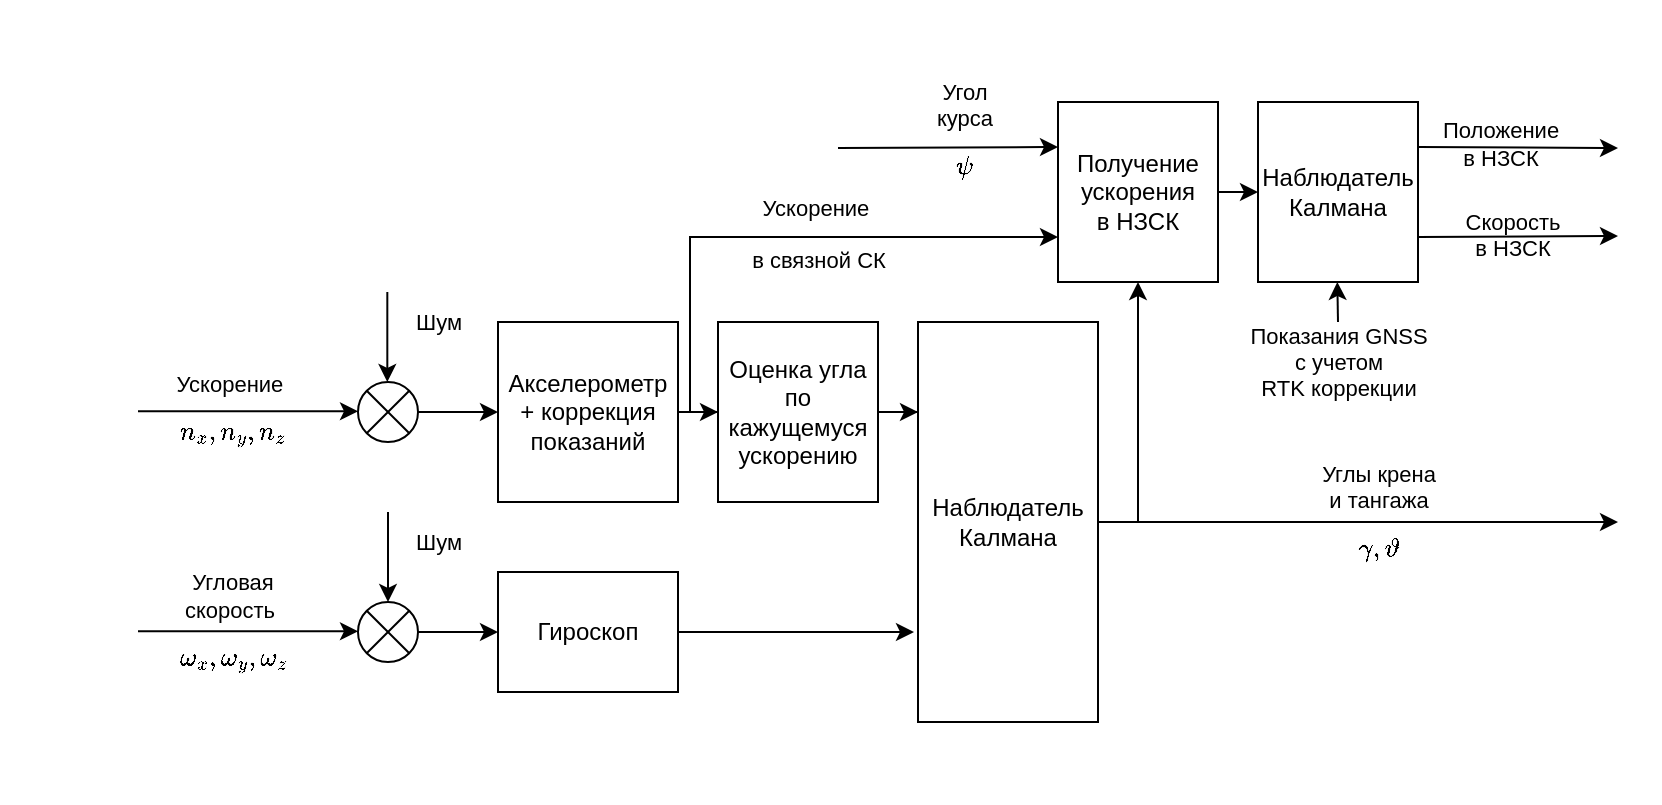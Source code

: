 <mxfile version="14.6.11" type="github">
  <diagram id="kqHRchUTWrbgLfPyTyG0" name="Page-1">
    <mxGraphModel dx="1673" dy="898" grid="1" gridSize="10" guides="1" tooltips="1" connect="1" arrows="1" fold="1" page="1" pageScale="1" pageWidth="827" pageHeight="1169" math="1" shadow="0">
      <root>
        <mxCell id="0" />
        <mxCell id="1" parent="0" />
        <mxCell id="pTG25tufGUdgOwVjfufl-48" value="" style="rounded=0;whiteSpace=wrap;html=1;labelBackgroundColor=none;sketch=0;fillColor=none;strokeColor=#FFFFFF;" vertex="1" parent="1">
          <mxGeometry x="10" y="160" width="770" height="400" as="geometry" />
        </mxCell>
        <mxCell id="pTG25tufGUdgOwVjfufl-10" style="edgeStyle=orthogonalEdgeStyle;rounded=0;orthogonalLoop=1;jettySize=auto;html=1;entryX=0;entryY=0.5;entryDx=0;entryDy=0;labelBackgroundColor=none;" edge="1" parent="1" source="pTG25tufGUdgOwVjfufl-1" target="pTG25tufGUdgOwVjfufl-9">
          <mxGeometry relative="1" as="geometry" />
        </mxCell>
        <mxCell id="pTG25tufGUdgOwVjfufl-1" value="Акселерометр + коррекция показаний" style="rounded=0;whiteSpace=wrap;html=1;labelBackgroundColor=none;" vertex="1" parent="1">
          <mxGeometry x="200" y="320" width="90" height="90" as="geometry" />
        </mxCell>
        <mxCell id="pTG25tufGUdgOwVjfufl-2" value="" style="endArrow=classic;html=1;labelBackgroundColor=none;" edge="1" parent="1">
          <mxGeometry width="50" height="50" relative="1" as="geometry">
            <mxPoint x="20.0" y="364.66" as="sourcePoint" />
            <mxPoint x="130" y="364.66" as="targetPoint" />
          </mxGeometry>
        </mxCell>
        <mxCell id="pTG25tufGUdgOwVjfufl-3" value="Ускорение&amp;nbsp; $$n_x, n_y, n_z$$" style="edgeLabel;html=1;align=center;verticalAlign=middle;resizable=0;points=[];labelBackgroundColor=none;" vertex="1" connectable="0" parent="pTG25tufGUdgOwVjfufl-2">
          <mxGeometry x="-0.153" y="-1" relative="1" as="geometry">
            <mxPoint y="3" as="offset" />
          </mxGeometry>
        </mxCell>
        <mxCell id="pTG25tufGUdgOwVjfufl-6" style="edgeStyle=orthogonalEdgeStyle;rounded=0;orthogonalLoop=1;jettySize=auto;html=1;entryX=0;entryY=0.5;entryDx=0;entryDy=0;labelBackgroundColor=none;" edge="1" parent="1" source="pTG25tufGUdgOwVjfufl-4" target="pTG25tufGUdgOwVjfufl-1">
          <mxGeometry relative="1" as="geometry" />
        </mxCell>
        <mxCell id="pTG25tufGUdgOwVjfufl-7" style="edgeStyle=orthogonalEdgeStyle;rounded=0;orthogonalLoop=1;jettySize=auto;html=1;exitX=0.5;exitY=0;exitDx=0;exitDy=0;entryX=0.5;entryY=0;entryDx=0;entryDy=0;labelBackgroundColor=none;" edge="1" parent="1" source="pTG25tufGUdgOwVjfufl-4" target="pTG25tufGUdgOwVjfufl-4">
          <mxGeometry relative="1" as="geometry">
            <mxPoint x="138.407" y="315" as="targetPoint" />
          </mxGeometry>
        </mxCell>
        <mxCell id="pTG25tufGUdgOwVjfufl-4" value="" style="shape=sumEllipse;perimeter=ellipsePerimeter;whiteSpace=wrap;html=1;backgroundOutline=1;labelBackgroundColor=none;" vertex="1" parent="1">
          <mxGeometry x="130" y="350" width="30" height="30" as="geometry" />
        </mxCell>
        <mxCell id="pTG25tufGUdgOwVjfufl-27" style="edgeStyle=orthogonalEdgeStyle;rounded=0;orthogonalLoop=1;jettySize=auto;html=1;entryX=0;entryY=0.225;entryDx=0;entryDy=0;entryPerimeter=0;labelBackgroundColor=none;" edge="1" parent="1" source="pTG25tufGUdgOwVjfufl-9" target="pTG25tufGUdgOwVjfufl-11">
          <mxGeometry relative="1" as="geometry" />
        </mxCell>
        <mxCell id="pTG25tufGUdgOwVjfufl-9" value="Оценка угла по кажущемуся ускорению" style="rounded=0;whiteSpace=wrap;html=1;labelBackgroundColor=none;" vertex="1" parent="1">
          <mxGeometry x="310" y="320" width="80" height="90" as="geometry" />
        </mxCell>
        <mxCell id="pTG25tufGUdgOwVjfufl-28" style="edgeStyle=orthogonalEdgeStyle;rounded=0;orthogonalLoop=1;jettySize=auto;html=1;labelBackgroundColor=none;" edge="1" parent="1" source="pTG25tufGUdgOwVjfufl-11">
          <mxGeometry relative="1" as="geometry">
            <mxPoint x="760" y="420" as="targetPoint" />
            <Array as="points">
              <mxPoint x="540" y="420" />
              <mxPoint x="540" y="420" />
            </Array>
          </mxGeometry>
        </mxCell>
        <mxCell id="pTG25tufGUdgOwVjfufl-29" value="&lt;div&gt;Углы крена&lt;/div&gt;&lt;div&gt; и тангажа&lt;/div&gt;&lt;div&gt;$$\;\;\gamma, \vartheta\;\;$$&amp;nbsp; &lt;/div&gt;" style="edgeLabel;html=1;align=center;verticalAlign=middle;resizable=0;points=[];fontStyle=0;labelBackgroundColor=none;" vertex="1" connectable="0" parent="pTG25tufGUdgOwVjfufl-28">
          <mxGeometry x="-0.179" relative="1" as="geometry">
            <mxPoint x="33" y="7" as="offset" />
          </mxGeometry>
        </mxCell>
        <mxCell id="pTG25tufGUdgOwVjfufl-11" value="&lt;div&gt;Наблюдатель&lt;/div&gt;&lt;div&gt;Калмана&lt;/div&gt;" style="rounded=0;whiteSpace=wrap;html=1;labelBackgroundColor=none;" vertex="1" parent="1">
          <mxGeometry x="410" y="320" width="90" height="200" as="geometry" />
        </mxCell>
        <mxCell id="pTG25tufGUdgOwVjfufl-26" style="edgeStyle=orthogonalEdgeStyle;rounded=0;orthogonalLoop=1;jettySize=auto;html=1;labelBackgroundColor=none;" edge="1" parent="1" source="pTG25tufGUdgOwVjfufl-13">
          <mxGeometry relative="1" as="geometry">
            <mxPoint x="408" y="475" as="targetPoint" />
          </mxGeometry>
        </mxCell>
        <mxCell id="pTG25tufGUdgOwVjfufl-13" value="Гироскоп" style="rounded=0;whiteSpace=wrap;html=1;labelBackgroundColor=none;" vertex="1" parent="1">
          <mxGeometry x="200" y="445" width="90" height="60" as="geometry" />
        </mxCell>
        <mxCell id="pTG25tufGUdgOwVjfufl-20" value="" style="endArrow=classic;html=1;labelBackgroundColor=none;" edge="1" parent="1">
          <mxGeometry width="50" height="50" relative="1" as="geometry">
            <mxPoint x="20.0" y="474.66" as="sourcePoint" />
            <mxPoint x="130" y="474.66" as="targetPoint" />
          </mxGeometry>
        </mxCell>
        <mxCell id="pTG25tufGUdgOwVjfufl-21" value="&lt;div&gt;Угловая &lt;br&gt;&lt;/div&gt;&lt;div&gt;скорость&amp;nbsp; $$\omega_x, \omega_y, \omega_z$$&lt;/div&gt;" style="edgeLabel;html=1;align=center;verticalAlign=middle;resizable=0;points=[];labelBackgroundColor=none;" vertex="1" connectable="0" parent="pTG25tufGUdgOwVjfufl-20">
          <mxGeometry x="-0.153" y="-1" relative="1" as="geometry">
            <mxPoint y="-1" as="offset" />
          </mxGeometry>
        </mxCell>
        <mxCell id="pTG25tufGUdgOwVjfufl-22" style="edgeStyle=orthogonalEdgeStyle;rounded=0;orthogonalLoop=1;jettySize=auto;html=1;exitX=0.5;exitY=0;exitDx=0;exitDy=0;entryX=0.5;entryY=0;entryDx=0;entryDy=0;labelBackgroundColor=none;" edge="1" parent="1" source="pTG25tufGUdgOwVjfufl-23" target="pTG25tufGUdgOwVjfufl-23">
          <mxGeometry relative="1" as="geometry">
            <mxPoint x="138.407" y="425" as="targetPoint" />
          </mxGeometry>
        </mxCell>
        <mxCell id="pTG25tufGUdgOwVjfufl-25" style="edgeStyle=orthogonalEdgeStyle;rounded=0;orthogonalLoop=1;jettySize=auto;html=1;labelBackgroundColor=none;" edge="1" parent="1" source="pTG25tufGUdgOwVjfufl-23" target="pTG25tufGUdgOwVjfufl-13">
          <mxGeometry relative="1" as="geometry" />
        </mxCell>
        <mxCell id="pTG25tufGUdgOwVjfufl-23" value="" style="shape=sumEllipse;perimeter=ellipsePerimeter;whiteSpace=wrap;html=1;backgroundOutline=1;labelBackgroundColor=none;" vertex="1" parent="1">
          <mxGeometry x="130" y="460" width="30" height="30" as="geometry" />
        </mxCell>
        <mxCell id="pTG25tufGUdgOwVjfufl-24" value="Шум" style="endArrow=classic;html=1;entryX=0.5;entryY=0;entryDx=0;entryDy=0;labelBackgroundColor=none;" edge="1" parent="1" target="pTG25tufGUdgOwVjfufl-23">
          <mxGeometry x="-0.333" y="25" width="50" height="50" relative="1" as="geometry">
            <mxPoint x="145" y="415" as="sourcePoint" />
            <mxPoint x="123.2" y="365" as="targetPoint" />
            <mxPoint as="offset" />
          </mxGeometry>
        </mxCell>
        <mxCell id="pTG25tufGUdgOwVjfufl-37" style="edgeStyle=elbowEdgeStyle;rounded=0;orthogonalLoop=1;jettySize=auto;html=1;entryX=0;entryY=0.5;entryDx=0;entryDy=0;startArrow=none;startFill=0;endArrow=classic;endFill=1;labelBackgroundColor=none;" edge="1" parent="1" source="pTG25tufGUdgOwVjfufl-30" target="pTG25tufGUdgOwVjfufl-36">
          <mxGeometry relative="1" as="geometry" />
        </mxCell>
        <mxCell id="pTG25tufGUdgOwVjfufl-30" value="&lt;div&gt;Получение&lt;/div&gt;&lt;div&gt;ускорения &lt;br&gt;&lt;/div&gt;&lt;div&gt;в НЗСК&lt;br&gt;&lt;/div&gt;" style="rounded=0;whiteSpace=wrap;html=1;labelBackgroundColor=none;" vertex="1" parent="1">
          <mxGeometry x="480" y="210" width="80" height="90" as="geometry" />
        </mxCell>
        <mxCell id="pTG25tufGUdgOwVjfufl-32" value="" style="endArrow=classic;html=1;entryX=0.5;entryY=1;entryDx=0;entryDy=0;labelBackgroundColor=none;" edge="1" parent="1">
          <mxGeometry width="50" height="50" relative="1" as="geometry">
            <mxPoint x="520" y="420" as="sourcePoint" />
            <mxPoint x="520" y="300" as="targetPoint" />
          </mxGeometry>
        </mxCell>
        <mxCell id="pTG25tufGUdgOwVjfufl-33" value="" style="endArrow=classic;html=1;edgeStyle=elbowEdgeStyle;rounded=0;entryX=0;entryY=0.75;entryDx=0;entryDy=0;labelBackgroundColor=none;" edge="1" parent="1" target="pTG25tufGUdgOwVjfufl-30">
          <mxGeometry width="50" height="50" relative="1" as="geometry">
            <mxPoint x="296" y="365" as="sourcePoint" />
            <mxPoint x="476" y="255" as="targetPoint" />
            <Array as="points">
              <mxPoint x="296" y="320" />
              <mxPoint x="296" y="310" />
              <mxPoint x="296" y="310" />
              <mxPoint x="296" y="255" />
            </Array>
          </mxGeometry>
        </mxCell>
        <mxCell id="pTG25tufGUdgOwVjfufl-35" value="&lt;div&gt;Ускорение&amp;nbsp;&lt;/div&gt;&lt;div&gt;&lt;br&gt;&lt;/div&gt;&lt;div&gt;в связной СК&lt;br&gt;&lt;/div&gt;" style="edgeLabel;html=1;align=center;verticalAlign=middle;resizable=0;points=[];labelBackgroundColor=none;" vertex="1" connectable="0" parent="pTG25tufGUdgOwVjfufl-33">
          <mxGeometry x="0.111" y="2" relative="1" as="geometry">
            <mxPoint as="offset" />
          </mxGeometry>
        </mxCell>
        <mxCell id="pTG25tufGUdgOwVjfufl-43" style="edgeStyle=none;rounded=0;orthogonalLoop=1;jettySize=auto;html=1;exitX=1;exitY=0.25;exitDx=0;exitDy=0;labelBackgroundColor=none;startArrow=none;startFill=0;endArrow=classic;endFill=1;" edge="1" parent="1" source="pTG25tufGUdgOwVjfufl-36">
          <mxGeometry relative="1" as="geometry">
            <mxPoint x="760" y="233" as="targetPoint" />
          </mxGeometry>
        </mxCell>
        <mxCell id="pTG25tufGUdgOwVjfufl-45" value="&lt;div&gt;Положение&lt;/div&gt;&lt;div&gt; в НЗСК&lt;br&gt;&lt;/div&gt;" style="edgeLabel;html=1;align=center;verticalAlign=middle;resizable=0;points=[];labelBackgroundColor=none;" vertex="1" connectable="0" parent="pTG25tufGUdgOwVjfufl-43">
          <mxGeometry x="-0.183" y="2" relative="1" as="geometry">
            <mxPoint as="offset" />
          </mxGeometry>
        </mxCell>
        <mxCell id="pTG25tufGUdgOwVjfufl-46" style="edgeStyle=orthogonalEdgeStyle;curved=0;rounded=1;sketch=0;orthogonalLoop=1;jettySize=auto;html=1;exitX=1;exitY=0.75;exitDx=0;exitDy=0;" edge="1" parent="1" source="pTG25tufGUdgOwVjfufl-36">
          <mxGeometry relative="1" as="geometry">
            <mxPoint x="760" y="277" as="targetPoint" />
          </mxGeometry>
        </mxCell>
        <mxCell id="pTG25tufGUdgOwVjfufl-47" value="&lt;br&gt;&lt;div&gt;Скорость&lt;/div&gt;&lt;div&gt; в НЗСК&lt;br&gt;&lt;/div&gt;" style="edgeLabel;html=1;align=center;verticalAlign=middle;resizable=0;points=[];labelBackgroundColor=none;" vertex="1" connectable="0" parent="pTG25tufGUdgOwVjfufl-46">
          <mxGeometry x="0.164" y="1" relative="1" as="geometry">
            <mxPoint x="-11" y="-6" as="offset" />
          </mxGeometry>
        </mxCell>
        <mxCell id="pTG25tufGUdgOwVjfufl-36" value="&lt;div&gt;Наблюдатель&lt;/div&gt;&lt;div&gt;Калмана&lt;/div&gt;" style="rounded=0;whiteSpace=wrap;html=1;labelBackgroundColor=none;" vertex="1" parent="1">
          <mxGeometry x="580" y="210" width="80" height="90" as="geometry" />
        </mxCell>
        <mxCell id="pTG25tufGUdgOwVjfufl-39" value="" style="endArrow=classic;html=1;entryX=0;entryY=0.25;entryDx=0;entryDy=0;labelBackgroundColor=none;" edge="1" parent="1" target="pTG25tufGUdgOwVjfufl-30">
          <mxGeometry width="50" height="50" relative="1" as="geometry">
            <mxPoint x="370" y="233" as="sourcePoint" />
            <mxPoint x="480" y="230" as="targetPoint" />
          </mxGeometry>
        </mxCell>
        <mxCell id="pTG25tufGUdgOwVjfufl-40" value="Угол&lt;br&gt;&lt;div&gt;курса&lt;/div&gt;&lt;div&gt;$$\psi$$&lt;br&gt;&lt;/div&gt;" style="edgeLabel;html=1;align=center;verticalAlign=middle;resizable=0;points=[];labelBackgroundColor=none;" vertex="1" connectable="0" parent="pTG25tufGUdgOwVjfufl-39">
          <mxGeometry x="0.142" y="-1" relative="1" as="geometry">
            <mxPoint y="2" as="offset" />
          </mxGeometry>
        </mxCell>
        <mxCell id="pTG25tufGUdgOwVjfufl-41" value="Шум" style="endArrow=classic;html=1;entryX=0.5;entryY=0;entryDx=0;entryDy=0;labelBackgroundColor=none;" edge="1" parent="1">
          <mxGeometry x="-0.333" y="25" width="50" height="50" relative="1" as="geometry">
            <mxPoint x="144.66" y="305" as="sourcePoint" />
            <mxPoint x="144.66" y="350.0" as="targetPoint" />
            <mxPoint as="offset" />
          </mxGeometry>
        </mxCell>
        <mxCell id="pTG25tufGUdgOwVjfufl-42" value="&lt;div&gt;Показания GNSS&lt;/div&gt;&lt;div&gt; с учетом &lt;br&gt;&lt;/div&gt;&lt;div&gt;RTK коррекции&lt;/div&gt;" style="endArrow=classic;html=1;entryX=0.5;entryY=1;entryDx=0;entryDy=0;labelBackgroundColor=none;" edge="1" parent="1">
          <mxGeometry x="-1" y="20" width="50" height="50" relative="1" as="geometry">
            <mxPoint x="620" y="320" as="sourcePoint" />
            <mxPoint x="619.66" y="300" as="targetPoint" />
            <mxPoint x="20" y="20" as="offset" />
          </mxGeometry>
        </mxCell>
      </root>
    </mxGraphModel>
  </diagram>
</mxfile>
